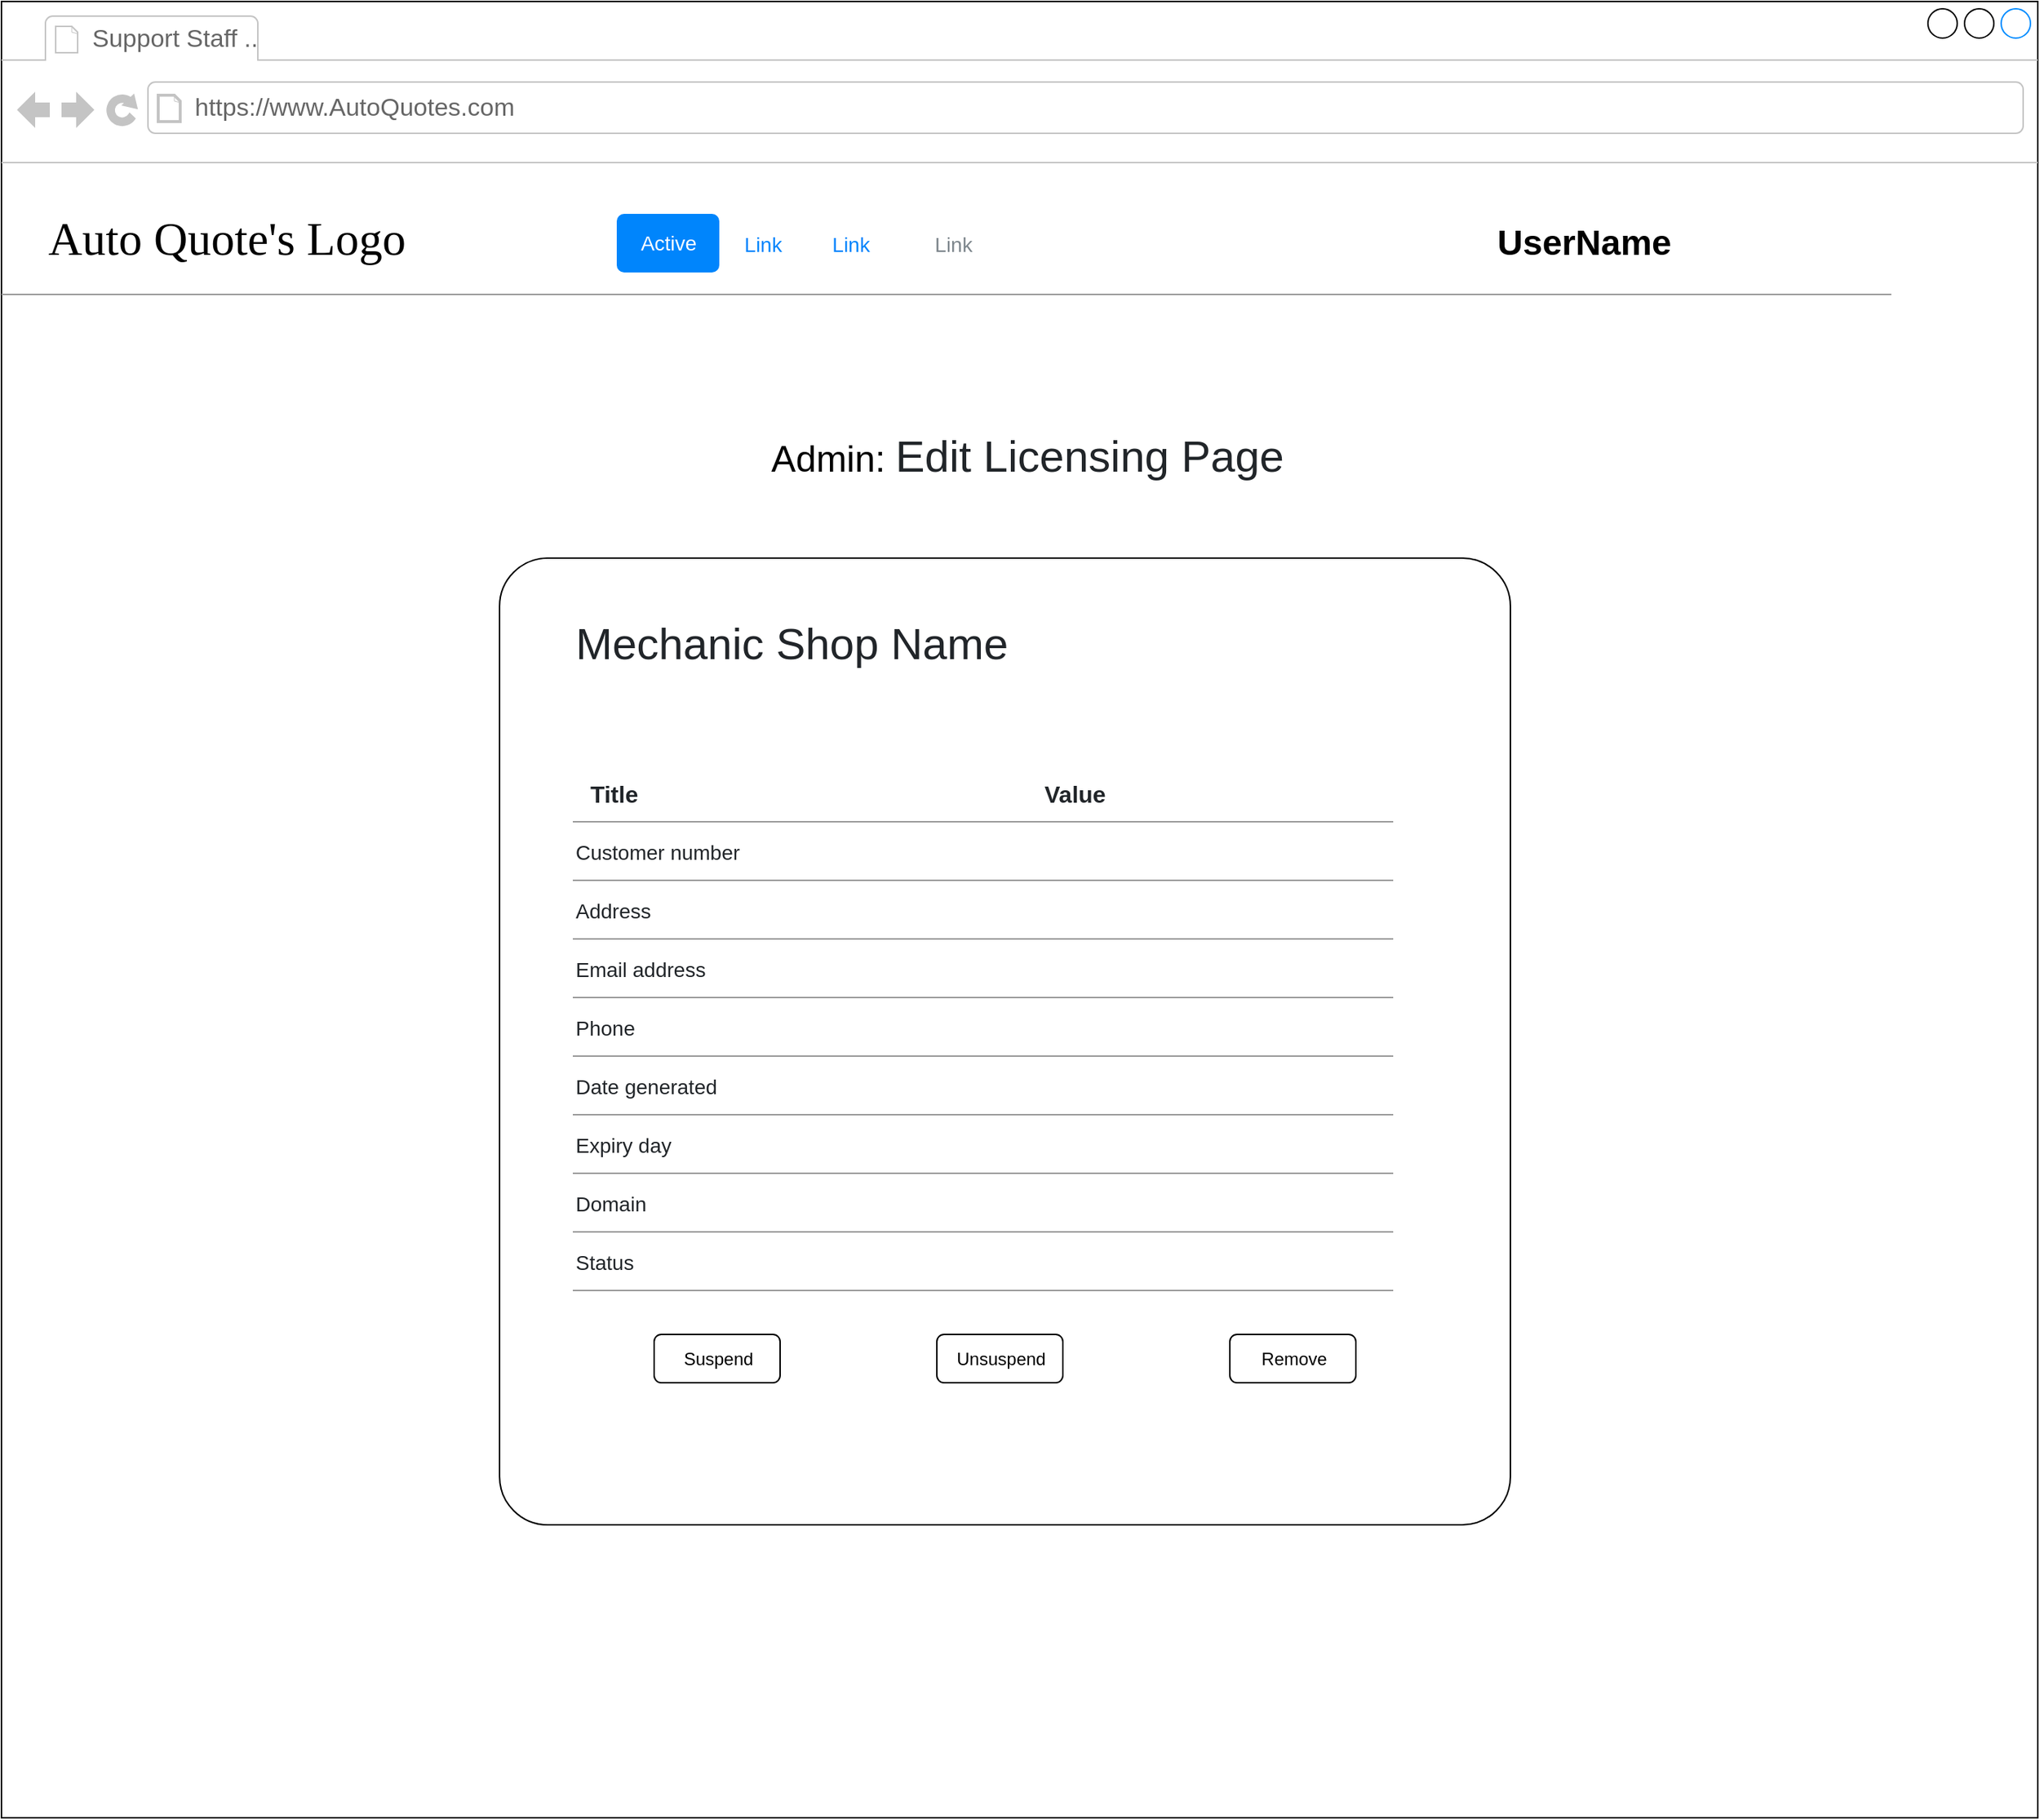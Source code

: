 <mxfile version="20.2.3" type="device" pages="2"><diagram id="J4aE7XSOLM9tL0n7SSX7" name="Page-1"><mxGraphModel dx="1384" dy="1062" grid="1" gridSize="10" guides="1" tooltips="1" connect="1" arrows="1" fold="1" page="1" pageScale="1" pageWidth="1100" pageHeight="850" math="0" shadow="0"><root><mxCell id="0"/><mxCell id="1" parent="0"/><mxCell id="lehxpSkpRLo_vey47flY-1" value="" style="strokeWidth=1;shadow=0;dashed=0;align=left;html=1;shape=mxgraph.mockup.containers.browserWindow;rSize=0;mainText=,;recursiveResize=0;rounded=0;labelBackgroundColor=none;fontFamily=Verdana;fontSize=12;deletable=0;movable=0;" parent="1" vertex="1"><mxGeometry x="70" y="60" width="1390" height="1240" as="geometry"/></mxCell><mxCell id="lehxpSkpRLo_vey47flY-2" value="Support Staff .." style="strokeWidth=1;shadow=0;dashed=0;align=center;html=1;shape=mxgraph.mockup.containers.anchor;fontSize=17;fontColor=#666666;align=left;" parent="lehxpSkpRLo_vey47flY-1" vertex="1"><mxGeometry x="60" y="12" width="150" height="28" as="geometry"/></mxCell><mxCell id="lehxpSkpRLo_vey47flY-3" value="https://www.AutoQuotes.com" style="strokeWidth=1;shadow=0;dashed=0;align=center;html=1;shape=mxgraph.mockup.containers.anchor;rSize=0;fontSize=17;fontColor=#666666;align=left;" parent="lehxpSkpRLo_vey47flY-1" vertex="1"><mxGeometry x="130" y="60" width="250" height="26" as="geometry"/></mxCell><mxCell id="lehxpSkpRLo_vey47flY-4" value="&lt;font style=&quot;font-size: 32px;&quot;&gt;Auto Quote's Logo&lt;/font&gt;" style="text;html=1;points=[];align=left;verticalAlign=top;spacingTop=-4;fontSize=30;fontFamily=Verdana" parent="lehxpSkpRLo_vey47flY-1" vertex="1"><mxGeometry x="30" y="140" width="340" height="50" as="geometry"/></mxCell><mxCell id="lehxpSkpRLo_vey47flY-5" value="" style="verticalLabelPosition=bottom;shadow=0;dashed=0;align=center;html=1;verticalAlign=top;strokeWidth=1;shape=mxgraph.mockup.markup.line;strokeColor=#999999;rounded=0;labelBackgroundColor=none;fillColor=#ffffff;fontFamily=Verdana;fontSize=12;fontColor=#000000;" parent="lehxpSkpRLo_vey47flY-1" vertex="1"><mxGeometry y="190" width="1290" height="20" as="geometry"/></mxCell><mxCell id="lehxpSkpRLo_vey47flY-6" value="Active" style="html=1;shadow=0;dashed=0;shape=mxgraph.bootstrap.rrect;rSize=5;fillColor=#0085FC;strokeColor=none;fontSize=14;fontColor=#ffffff;" parent="lehxpSkpRLo_vey47flY-1" vertex="1"><mxGeometry x="420" y="145" width="70" height="40" as="geometry"/></mxCell><mxCell id="lehxpSkpRLo_vey47flY-7" value="Link" style="fillColor=none;strokeColor=none;fontSize=14;fontColor=#0085FC;" parent="lehxpSkpRLo_vey47flY-1" vertex="1"><mxGeometry x="490" y="145" width="60" height="40" as="geometry"/></mxCell><mxCell id="lehxpSkpRLo_vey47flY-8" value="Link" style="fillColor=none;strokeColor=none;fontSize=14;fontColor=#0085FC;" parent="lehxpSkpRLo_vey47flY-1" vertex="1"><mxGeometry x="550" y="145" width="60" height="40" as="geometry"/></mxCell><mxCell id="lehxpSkpRLo_vey47flY-9" value="Link" style="fillColor=none;strokeColor=none;fontSize=14;fontColor=#7D868C;" parent="lehxpSkpRLo_vey47flY-1" vertex="1"><mxGeometry x="610" y="145" width="80" height="40" as="geometry"/></mxCell><mxCell id="lehxpSkpRLo_vey47flY-10" value="" style="shape=image;html=1;verticalAlign=top;verticalLabelPosition=bottom;labelBackgroundColor=#ffffff;imageAspect=0;aspect=fixed;image=https://cdn3.iconfinder.com/data/icons/essential-rounded/64/Rounded-31-128.png" parent="lehxpSkpRLo_vey47flY-1" vertex="1"><mxGeometry x="1160" y="143" width="44" height="44" as="geometry"/></mxCell><mxCell id="lehxpSkpRLo_vey47flY-11" value="" style="shape=image;html=1;verticalAlign=top;verticalLabelPosition=bottom;labelBackgroundColor=#ffffff;imageAspect=0;aspect=fixed;image=https://cdn3.iconfinder.com/data/icons/user-interface-169/32/login-128.png" parent="lehxpSkpRLo_vey47flY-1" vertex="1"><mxGeometry x="1210" y="142.5" width="45" height="45" as="geometry"/></mxCell><mxCell id="lehxpSkpRLo_vey47flY-12" value="UserName" style="text;strokeColor=none;fillColor=none;html=1;fontSize=24;fontStyle=1;verticalAlign=middle;align=center;" parent="lehxpSkpRLo_vey47flY-1" vertex="1"><mxGeometry x="1020" y="145" width="120" height="40" as="geometry"/></mxCell><mxCell id="lehxpSkpRLo_vey47flY-13" value="&lt;font style=&quot;font-size: 25px;&quot;&gt;Admin:&amp;nbsp;&lt;/font&gt;&lt;span style=&quot;color: rgb(33, 37, 41); font-size: 30px; text-align: left;&quot;&gt;Edit Licensing Page&lt;/span&gt;" style="text;html=1;strokeColor=none;fillColor=none;align=center;verticalAlign=middle;whiteSpace=wrap;rounded=0;" parent="lehxpSkpRLo_vey47flY-1" vertex="1"><mxGeometry x="507.5" y="280" width="385" height="60" as="geometry"/></mxCell><mxCell id="lehxpSkpRLo_vey47flY-14" value="" style="group" parent="lehxpSkpRLo_vey47flY-1" vertex="1" connectable="0"><mxGeometry x="340" y="380" width="690" height="660" as="geometry"/></mxCell><mxCell id="lehxpSkpRLo_vey47flY-15" value="" style="rounded=1;whiteSpace=wrap;html=1;fontSize=30;arcSize=5;" parent="lehxpSkpRLo_vey47flY-14" vertex="1"><mxGeometry width="690" height="660" as="geometry"/></mxCell><mxCell id="lehxpSkpRLo_vey47flY-16" value="Mechanic Shop Name" style="fillColor=none;strokeColor=none;align=left;fontSize=30;fontColor=#212529;" parent="lehxpSkpRLo_vey47flY-14" vertex="1"><mxGeometry x="50" y="35" width="260" height="40" as="geometry"/></mxCell><mxCell id="lehxpSkpRLo_vey47flY-18" value="Customer number" style="fillColor=none;strokeColor=none;align=left;fontSize=14;fontColor=#212529;" parent="lehxpSkpRLo_vey47flY-14" vertex="1"><mxGeometry x="50" y="180" width="100" height="40" as="geometry"/></mxCell><mxCell id="lehxpSkpRLo_vey47flY-24" value="Address" style="fillColor=none;strokeColor=none;align=left;fontSize=14;fontColor=#212529;" parent="lehxpSkpRLo_vey47flY-14" vertex="1"><mxGeometry x="50" y="220" width="100" height="40" as="geometry"/></mxCell><mxCell id="lehxpSkpRLo_vey47flY-26" value="Email address" style="fillColor=none;strokeColor=none;align=left;fontSize=14;fontColor=#212529;" parent="lehxpSkpRLo_vey47flY-14" vertex="1"><mxGeometry x="50" y="260" width="100" height="40" as="geometry"/></mxCell><mxCell id="lehxpSkpRLo_vey47flY-30" value="Remove" style="rounded=1;html=1;align=center;verticalAlign=middle;fontStyle=0;fontSize=12;sketch=0;" parent="lehxpSkpRLo_vey47flY-14" vertex="1"><mxGeometry x="498.5" y="530" width="86" height="33" as="geometry"/></mxCell><mxCell id="lehxpSkpRLo_vey47flY-32" value="" style="verticalLabelPosition=bottom;shadow=0;dashed=0;align=center;html=1;verticalAlign=top;strokeWidth=1;shape=mxgraph.mockup.markup.line;strokeColor=#999999;" parent="lehxpSkpRLo_vey47flY-14" vertex="1"><mxGeometry x="50" y="210" width="560" height="20" as="geometry"/></mxCell><mxCell id="lehxpSkpRLo_vey47flY-33" value="" style="verticalLabelPosition=bottom;shadow=0;dashed=0;align=center;html=1;verticalAlign=top;strokeWidth=1;shape=mxgraph.mockup.markup.line;strokeColor=#999999;" parent="lehxpSkpRLo_vey47flY-14" vertex="1"><mxGeometry x="50" y="250" width="560" height="20" as="geometry"/></mxCell><mxCell id="lehxpSkpRLo_vey47flY-58" value="Title" style="fillColor=none;strokeColor=none;align=left;fontSize=16;fontColor=#212529;fontStyle=1" parent="lehxpSkpRLo_vey47flY-14" vertex="1"><mxGeometry x="60" y="140" width="100" height="40" as="geometry"/></mxCell><mxCell id="lehxpSkpRLo_vey47flY-84" value="Value" style="fillColor=none;strokeColor=none;align=left;fontSize=16;fontColor=#212529;fontStyle=1" parent="lehxpSkpRLo_vey47flY-14" vertex="1"><mxGeometry x="370" y="140" width="100" height="40" as="geometry"/></mxCell><mxCell id="lehxpSkpRLo_vey47flY-85" value="" style="verticalLabelPosition=bottom;shadow=0;dashed=0;align=center;html=1;verticalAlign=top;strokeWidth=1;shape=mxgraph.mockup.markup.line;strokeColor=#999999;" parent="lehxpSkpRLo_vey47flY-14" vertex="1"><mxGeometry x="50" y="290" width="560" height="20" as="geometry"/></mxCell><mxCell id="lehxpSkpRLo_vey47flY-86" value="" style="verticalLabelPosition=bottom;shadow=0;dashed=0;align=center;html=1;verticalAlign=top;strokeWidth=1;shape=mxgraph.mockup.markup.line;strokeColor=#999999;" parent="lehxpSkpRLo_vey47flY-14" vertex="1"><mxGeometry x="50" y="330" width="560" height="20" as="geometry"/></mxCell><mxCell id="lehxpSkpRLo_vey47flY-88" value="Phone" style="fillColor=none;strokeColor=none;align=left;fontSize=14;fontColor=#212529;" parent="lehxpSkpRLo_vey47flY-14" vertex="1"><mxGeometry x="50" y="300" width="100" height="40" as="geometry"/></mxCell><mxCell id="lehxpSkpRLo_vey47flY-89" value="" style="verticalLabelPosition=bottom;shadow=0;dashed=0;align=center;html=1;verticalAlign=top;strokeWidth=1;shape=mxgraph.mockup.markup.line;strokeColor=#999999;" parent="lehxpSkpRLo_vey47flY-14" vertex="1"><mxGeometry x="50" y="370" width="560" height="20" as="geometry"/></mxCell><mxCell id="lehxpSkpRLo_vey47flY-90" value="Date generated" style="fillColor=none;strokeColor=none;align=left;fontSize=14;fontColor=#212529;" parent="lehxpSkpRLo_vey47flY-14" vertex="1"><mxGeometry x="50" y="340" width="100" height="40" as="geometry"/></mxCell><mxCell id="lehxpSkpRLo_vey47flY-91" value="" style="verticalLabelPosition=bottom;shadow=0;dashed=0;align=center;html=1;verticalAlign=top;strokeWidth=1;shape=mxgraph.mockup.markup.line;strokeColor=#999999;" parent="lehxpSkpRLo_vey47flY-14" vertex="1"><mxGeometry x="50" y="410" width="560" height="20" as="geometry"/></mxCell><mxCell id="lehxpSkpRLo_vey47flY-92" value="Expiry day" style="fillColor=none;strokeColor=none;align=left;fontSize=14;fontColor=#212529;" parent="lehxpSkpRLo_vey47flY-14" vertex="1"><mxGeometry x="50" y="380" width="100" height="40" as="geometry"/></mxCell><mxCell id="lehxpSkpRLo_vey47flY-93" value="" style="verticalLabelPosition=bottom;shadow=0;dashed=0;align=center;html=1;verticalAlign=top;strokeWidth=1;shape=mxgraph.mockup.markup.line;strokeColor=#999999;" parent="lehxpSkpRLo_vey47flY-14" vertex="1"><mxGeometry x="50" y="450" width="560" height="20" as="geometry"/></mxCell><mxCell id="lehxpSkpRLo_vey47flY-94" value="Domain" style="fillColor=none;strokeColor=none;align=left;fontSize=14;fontColor=#212529;" parent="lehxpSkpRLo_vey47flY-14" vertex="1"><mxGeometry x="50" y="420" width="100" height="40" as="geometry"/></mxCell><mxCell id="lehxpSkpRLo_vey47flY-97" value="Unsuspend" style="rounded=1;html=1;align=center;verticalAlign=middle;fontStyle=0;fontSize=12;sketch=0;" parent="lehxpSkpRLo_vey47flY-14" vertex="1"><mxGeometry x="298.5" y="530" width="86" height="33" as="geometry"/></mxCell><mxCell id="lehxpSkpRLo_vey47flY-98" value="Suspend" style="rounded=1;html=1;align=center;verticalAlign=middle;fontStyle=0;fontSize=12;sketch=0;" parent="lehxpSkpRLo_vey47flY-14" vertex="1"><mxGeometry x="105.5" y="530" width="86" height="33" as="geometry"/></mxCell><mxCell id="lehxpSkpRLo_vey47flY-99" value="" style="verticalLabelPosition=bottom;shadow=0;dashed=0;align=center;html=1;verticalAlign=top;strokeWidth=1;shape=mxgraph.mockup.markup.line;strokeColor=#999999;" parent="lehxpSkpRLo_vey47flY-14" vertex="1"><mxGeometry x="50" y="490" width="560" height="20" as="geometry"/></mxCell><mxCell id="lehxpSkpRLo_vey47flY-100" value="Status" style="fillColor=none;strokeColor=none;align=left;fontSize=14;fontColor=#212529;" parent="lehxpSkpRLo_vey47flY-14" vertex="1"><mxGeometry x="50" y="460" width="100" height="40" as="geometry"/></mxCell><mxCell id="lehxpSkpRLo_vey47flY-31" value="" style="verticalLabelPosition=bottom;shadow=0;dashed=0;align=center;html=1;verticalAlign=top;strokeWidth=1;shape=mxgraph.mockup.markup.line;strokeColor=#999999;" parent="1" vertex="1"><mxGeometry x="460" y="610" width="560" height="20" as="geometry"/></mxCell></root></mxGraphModel></diagram><diagram name="Page-2" id="KCeFqxOj8T0J0Q2nbdXH"><mxGraphModel dx="1207" dy="671" grid="1" gridSize="10" guides="1" tooltips="1" connect="1" arrows="1" fold="1" page="1" pageScale="1" pageWidth="850" pageHeight="1100" math="0" shadow="0">&#xa;      <root>&#xa;        <mxCell id="0"/>&#xa;        <mxCell id="1" parent="0"/>&#xa;      </root>&#xa;    </mxGraphModel></diagram></mxfile>
